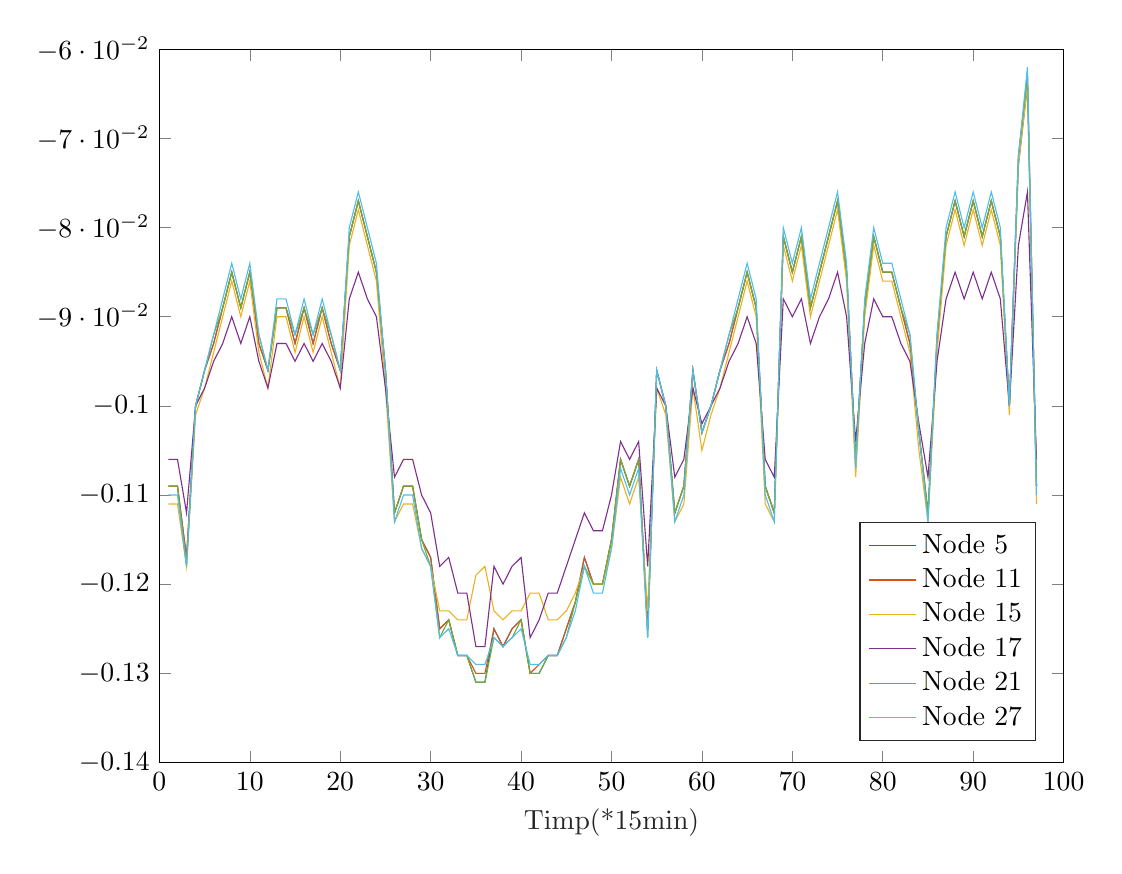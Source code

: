 % This file was created by matlab2tikz.
%
%The latest updates can be retrieved from
%  http://www.mathworks.com/matlabcentral/fileexchange/22022-matlab2tikz-matlab2tikz
%where you can also make suggestions and rate matlab2tikz.
%
\definecolor{mycolor1}{rgb}{0.0,0.447,0.741}%
\definecolor{mycolor2}{rgb}{0.85,0.325,0.098}%
\definecolor{mycolor3}{rgb}{0.929,0.694,0.125}%
\definecolor{mycolor4}{rgb}{0.494,0.184,0.556}%
\definecolor{mycolor5}{rgb}{0.466,0.674,0.188}%
\definecolor{mycolor6}{rgb}{0.301,0.745,0.933}%
%

\begin{axis}[%
width=4.521in,
height=3.566in,
at={(0.758in,0.481in)},
scale only axis,
xmin=0,
xmax=100,
xlabel style={font=\color{white!15!black}},
xlabel={Timp(*15min)},
ymin=-0.14,
ymax=-0.06,
% ylabel style={font=\color{white!15!black}},
% ylabel={Reziduu presiune(mH2O)},
axis background/.style={fill=white},
legend style={at={(0.97,0.03)}, anchor=south east, legend cell align=left, align=left, draw=white!15!black}
]
\addplot [color=mycolor1]
  table[row sep=crcr]{%
1	-0.109\\
2	-0.109\\
3	-0.117\\
4	-0.1\\
5	-0.096\\
6	-0.093\\
7	-0.089\\
8	-0.085\\
9	-0.089\\
10	-0.085\\
11	-0.093\\
12	-0.096\\
13	-0.089\\
14	-0.089\\
15	-0.093\\
16	-0.089\\
17	-0.093\\
18	-0.089\\
19	-0.093\\
20	-0.096\\
21	-0.081\\
22	-0.077\\
23	-0.081\\
24	-0.085\\
25	-0.096\\
26	-0.112\\
27	-0.109\\
28	-0.109\\
29	-0.115\\
30	-0.117\\
31	-0.125\\
32	-0.124\\
33	-0.128\\
34	-0.128\\
35	-0.131\\
36	-0.131\\
37	-0.125\\
38	-0.127\\
39	-0.125\\
40	-0.124\\
41	-0.13\\
42	-0.13\\
43	-0.128\\
44	-0.128\\
45	-0.125\\
46	-0.122\\
47	-0.117\\
48	-0.12\\
49	-0.12\\
50	-0.115\\
51	-0.106\\
52	-0.109\\
53	-0.106\\
54	-0.125\\
55	-0.096\\
56	-0.1\\
57	-0.112\\
58	-0.109\\
59	-0.096\\
60	-0.103\\
61	-0.1\\
62	-0.096\\
63	-0.093\\
64	-0.089\\
65	-0.085\\
66	-0.089\\
67	-0.109\\
68	-0.112\\
69	-0.081\\
70	-0.085\\
71	-0.081\\
72	-0.089\\
73	-0.085\\
74	-0.081\\
75	-0.077\\
76	-0.085\\
77	-0.106\\
78	-0.089\\
79	-0.081\\
80	-0.085\\
81	-0.085\\
82	-0.089\\
83	-0.093\\
84	-0.103\\
85	-0.112\\
86	-0.093\\
87	-0.081\\
88	-0.077\\
89	-0.081\\
90	-0.077\\
91	-0.081\\
92	-0.077\\
93	-0.081\\
94	-0.1\\
95	-0.073\\
96	-0.064\\
97	-0.109\\
};
\addlegendentry{Node 5}

\addplot [color=mycolor2]
  table[row sep=crcr]{%
1	-0.109\\
2	-0.109\\
3	-0.117\\
4	-0.1\\
5	-0.096\\
6	-0.093\\
7	-0.089\\
8	-0.085\\
9	-0.089\\
10	-0.085\\
11	-0.093\\
12	-0.096\\
13	-0.089\\
14	-0.089\\
15	-0.093\\
16	-0.089\\
17	-0.093\\
18	-0.089\\
19	-0.093\\
20	-0.096\\
21	-0.081\\
22	-0.077\\
23	-0.081\\
24	-0.085\\
25	-0.096\\
26	-0.112\\
27	-0.109\\
28	-0.109\\
29	-0.115\\
30	-0.117\\
31	-0.125\\
32	-0.124\\
33	-0.128\\
34	-0.128\\
35	-0.13\\
36	-0.13\\
37	-0.125\\
38	-0.127\\
39	-0.125\\
40	-0.124\\
41	-0.13\\
42	-0.129\\
43	-0.128\\
44	-0.128\\
45	-0.125\\
46	-0.122\\
47	-0.117\\
48	-0.12\\
49	-0.12\\
50	-0.115\\
51	-0.106\\
52	-0.109\\
53	-0.106\\
54	-0.125\\
55	-0.096\\
56	-0.1\\
57	-0.112\\
58	-0.109\\
59	-0.096\\
60	-0.103\\
61	-0.1\\
62	-0.096\\
63	-0.093\\
64	-0.089\\
65	-0.085\\
66	-0.089\\
67	-0.109\\
68	-0.112\\
69	-0.081\\
70	-0.085\\
71	-0.081\\
72	-0.089\\
73	-0.085\\
74	-0.081\\
75	-0.077\\
76	-0.085\\
77	-0.106\\
78	-0.089\\
79	-0.081\\
80	-0.085\\
81	-0.085\\
82	-0.089\\
83	-0.093\\
84	-0.103\\
85	-0.112\\
86	-0.093\\
87	-0.081\\
88	-0.077\\
89	-0.081\\
90	-0.077\\
91	-0.081\\
92	-0.077\\
93	-0.081\\
94	-0.1\\
95	-0.072\\
96	-0.063\\
97	-0.109\\
};
\addlegendentry{Node 11}

\addplot [color=mycolor3]
  table[row sep=crcr]{%
1	-0.111\\
2	-0.111\\
3	-0.118\\
4	-0.101\\
5	-0.098\\
6	-0.094\\
7	-0.09\\
8	-0.086\\
9	-0.09\\
10	-0.086\\
11	-0.094\\
12	-0.098\\
13	-0.09\\
14	-0.09\\
15	-0.094\\
16	-0.09\\
17	-0.094\\
18	-0.09\\
19	-0.094\\
20	-0.098\\
21	-0.082\\
22	-0.078\\
23	-0.082\\
24	-0.086\\
25	-0.098\\
26	-0.113\\
27	-0.111\\
28	-0.111\\
29	-0.116\\
30	-0.118\\
31	-0.123\\
32	-0.123\\
33	-0.124\\
34	-0.124\\
35	-0.119\\
36	-0.118\\
37	-0.123\\
38	-0.124\\
39	-0.123\\
40	-0.123\\
41	-0.121\\
42	-0.121\\
43	-0.124\\
44	-0.124\\
45	-0.123\\
46	-0.121\\
47	-0.118\\
48	-0.12\\
49	-0.12\\
50	-0.116\\
51	-0.108\\
52	-0.111\\
53	-0.108\\
54	-0.123\\
55	-0.098\\
56	-0.101\\
57	-0.113\\
58	-0.111\\
59	-0.098\\
60	-0.105\\
61	-0.101\\
62	-0.098\\
63	-0.094\\
64	-0.09\\
65	-0.086\\
66	-0.09\\
67	-0.111\\
68	-0.113\\
69	-0.082\\
70	-0.086\\
71	-0.082\\
72	-0.09\\
73	-0.086\\
74	-0.082\\
75	-0.078\\
76	-0.086\\
77	-0.108\\
78	-0.09\\
79	-0.082\\
80	-0.086\\
81	-0.086\\
82	-0.09\\
83	-0.094\\
84	-0.105\\
85	-0.113\\
86	-0.094\\
87	-0.082\\
88	-0.078\\
89	-0.082\\
90	-0.078\\
91	-0.082\\
92	-0.078\\
93	-0.082\\
94	-0.101\\
95	-0.073\\
96	-0.064\\
97	-0.111\\
};
\addlegendentry{Node 15}

\addplot [color=mycolor4]
  table[row sep=crcr]{%
1	-0.106\\
2	-0.106\\
3	-0.112\\
4	-0.1\\
5	-0.098\\
6	-0.095\\
7	-0.093\\
8	-0.09\\
9	-0.093\\
10	-0.09\\
11	-0.095\\
12	-0.098\\
13	-0.093\\
14	-0.093\\
15	-0.095\\
16	-0.093\\
17	-0.095\\
18	-0.093\\
19	-0.095\\
20	-0.098\\
21	-0.088\\
22	-0.085\\
23	-0.088\\
24	-0.09\\
25	-0.098\\
26	-0.108\\
27	-0.106\\
28	-0.106\\
29	-0.11\\
30	-0.112\\
31	-0.118\\
32	-0.117\\
33	-0.121\\
34	-0.121\\
35	-0.127\\
36	-0.127\\
37	-0.118\\
38	-0.12\\
39	-0.118\\
40	-0.117\\
41	-0.126\\
42	-0.124\\
43	-0.121\\
44	-0.121\\
45	-0.118\\
46	-0.115\\
47	-0.112\\
48	-0.114\\
49	-0.114\\
50	-0.11\\
51	-0.104\\
52	-0.106\\
53	-0.104\\
54	-0.118\\
55	-0.098\\
56	-0.1\\
57	-0.108\\
58	-0.106\\
59	-0.098\\
60	-0.102\\
61	-0.1\\
62	-0.098\\
63	-0.095\\
64	-0.093\\
65	-0.09\\
66	-0.093\\
67	-0.106\\
68	-0.108\\
69	-0.088\\
70	-0.09\\
71	-0.088\\
72	-0.093\\
73	-0.09\\
74	-0.088\\
75	-0.085\\
76	-0.09\\
77	-0.104\\
78	-0.093\\
79	-0.088\\
80	-0.09\\
81	-0.09\\
82	-0.093\\
83	-0.095\\
84	-0.102\\
85	-0.108\\
86	-0.095\\
87	-0.088\\
88	-0.085\\
89	-0.088\\
90	-0.085\\
91	-0.088\\
92	-0.085\\
93	-0.088\\
94	-0.1\\
95	-0.082\\
96	-0.076\\
97	-0.106\\
};
\addlegendentry{Node 17}

\addplot [color=mycolor5]
  table[row sep=crcr]{%
1	-0.109\\
2	-0.109\\
3	-0.118\\
4	-0.1\\
5	-0.096\\
6	-0.092\\
7	-0.089\\
8	-0.085\\
9	-0.089\\
10	-0.085\\
11	-0.092\\
12	-0.096\\
13	-0.089\\
14	-0.089\\
15	-0.092\\
16	-0.089\\
17	-0.092\\
18	-0.089\\
19	-0.092\\
20	-0.096\\
21	-0.081\\
22	-0.077\\
23	-0.081\\
24	-0.085\\
25	-0.096\\
26	-0.112\\
27	-0.109\\
28	-0.109\\
29	-0.115\\
30	-0.118\\
31	-0.126\\
32	-0.124\\
33	-0.128\\
34	-0.128\\
35	-0.131\\
36	-0.131\\
37	-0.126\\
38	-0.127\\
39	-0.126\\
40	-0.124\\
41	-0.13\\
42	-0.13\\
43	-0.128\\
44	-0.128\\
45	-0.126\\
46	-0.122\\
47	-0.118\\
48	-0.12\\
49	-0.12\\
50	-0.115\\
51	-0.106\\
52	-0.109\\
53	-0.106\\
54	-0.126\\
55	-0.096\\
56	-0.1\\
57	-0.112\\
58	-0.109\\
59	-0.096\\
60	-0.103\\
61	-0.1\\
62	-0.096\\
63	-0.092\\
64	-0.089\\
65	-0.085\\
66	-0.089\\
67	-0.109\\
68	-0.112\\
69	-0.081\\
70	-0.085\\
71	-0.081\\
72	-0.089\\
73	-0.085\\
74	-0.081\\
75	-0.077\\
76	-0.085\\
77	-0.106\\
78	-0.089\\
79	-0.081\\
80	-0.085\\
81	-0.085\\
82	-0.089\\
83	-0.092\\
84	-0.103\\
85	-0.112\\
86	-0.092\\
87	-0.081\\
88	-0.077\\
89	-0.081\\
90	-0.077\\
91	-0.081\\
92	-0.077\\
93	-0.081\\
94	-0.1\\
95	-0.072\\
96	-0.063\\
97	-0.109\\
};
\addlegendentry{Node 21}

\addplot [color=mycolor6]
  table[row sep=crcr]{%
1	-0.11\\
2	-0.11\\
3	-0.118\\
4	-0.1\\
5	-0.096\\
6	-0.092\\
7	-0.088\\
8	-0.084\\
9	-0.088\\
10	-0.084\\
11	-0.092\\
12	-0.096\\
13	-0.088\\
14	-0.088\\
15	-0.092\\
16	-0.088\\
17	-0.092\\
18	-0.088\\
19	-0.092\\
20	-0.096\\
21	-0.08\\
22	-0.076\\
23	-0.08\\
24	-0.084\\
25	-0.096\\
26	-0.113\\
27	-0.11\\
28	-0.11\\
29	-0.116\\
30	-0.118\\
31	-0.126\\
32	-0.125\\
33	-0.128\\
34	-0.128\\
35	-0.129\\
36	-0.129\\
37	-0.126\\
38	-0.127\\
39	-0.126\\
40	-0.125\\
41	-0.129\\
42	-0.129\\
43	-0.128\\
44	-0.128\\
45	-0.126\\
46	-0.123\\
47	-0.118\\
48	-0.121\\
49	-0.121\\
50	-0.116\\
51	-0.107\\
52	-0.11\\
53	-0.107\\
54	-0.126\\
55	-0.096\\
56	-0.1\\
57	-0.113\\
58	-0.11\\
59	-0.096\\
60	-0.103\\
61	-0.1\\
62	-0.096\\
63	-0.092\\
64	-0.088\\
65	-0.084\\
66	-0.088\\
67	-0.11\\
68	-0.113\\
69	-0.08\\
70	-0.084\\
71	-0.08\\
72	-0.088\\
73	-0.084\\
74	-0.08\\
75	-0.076\\
76	-0.084\\
77	-0.107\\
78	-0.088\\
79	-0.08\\
80	-0.084\\
81	-0.084\\
82	-0.088\\
83	-0.092\\
84	-0.103\\
85	-0.113\\
86	-0.092\\
87	-0.08\\
88	-0.076\\
89	-0.08\\
90	-0.076\\
91	-0.08\\
92	-0.076\\
93	-0.08\\
94	-0.1\\
95	-0.072\\
96	-0.062\\
97	-0.11\\
};
\addlegendentry{Node 27}

\end{axis}
